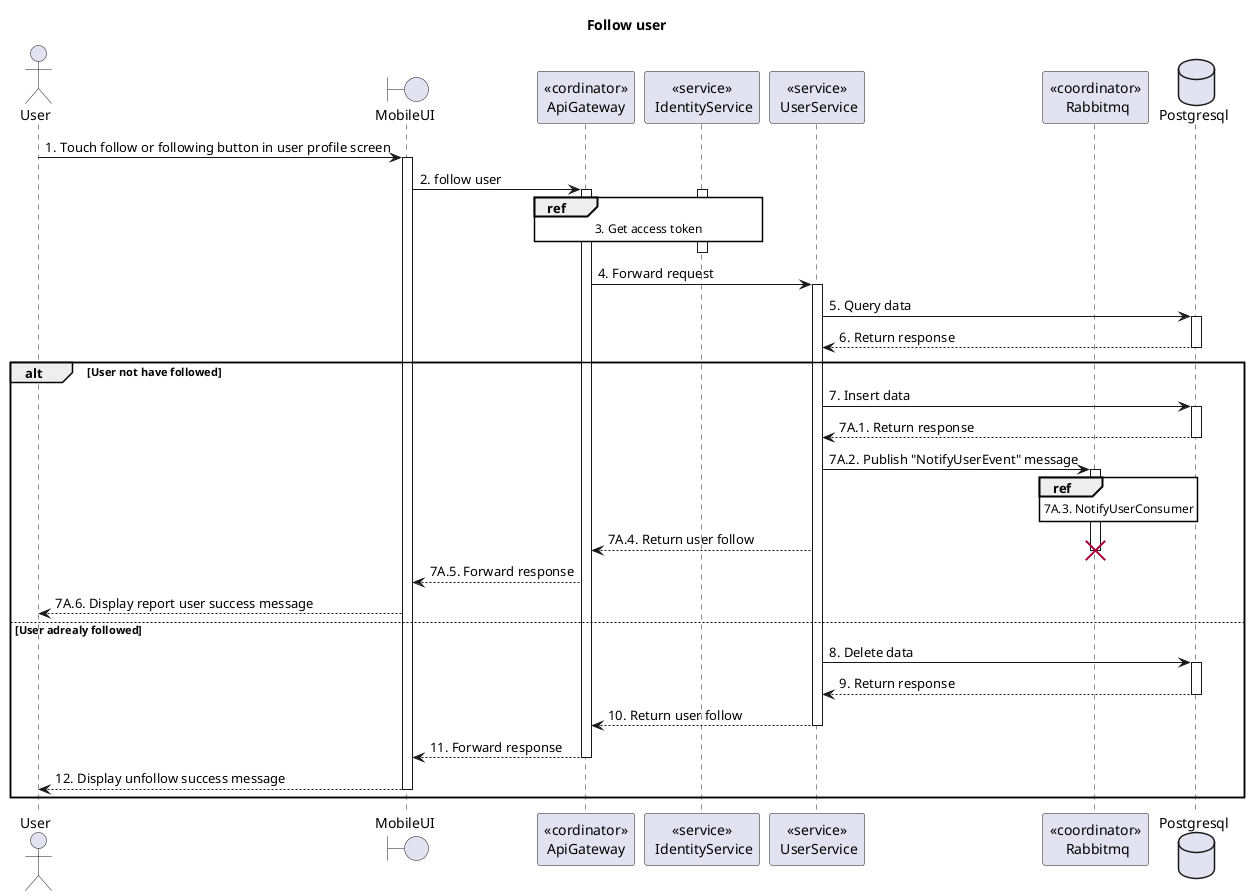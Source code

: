 @startuml Sequence
title "Follow user"

' Style section
<style>
  sequenceDiagram {
    reference {
      BackGroundColor white
    }
}
</style>

actor User
boundary MobileUI
participant "<<cordinator>>\nApiGateway" as ApiGateway
participant "<<service>>\n IdentityService" as IdentityService
participant "<<service>>\n UserService" as UserService
participant "<<coordinator>>\n Rabbitmq" as Rabbitmq
database Postgresql

User -> MobileUI ++: 1. Touch follow or following button in user profile screen
MobileUI -> ApiGateway ++: 2. follow user

activate IdentityService
ref over ApiGateway, IdentityService: 3. Get access token
ApiGateway -[hidden]-> IdentityService
deactivate IdentityService

ApiGateway -> UserService ++: 4. Forward request

UserService -> Postgresql++: 5. Query data
UserService <-- Postgresql--: 6. Return response
alt User not have followed
  UserService -> Postgresql++: 7. Insert data
  UserService <-- Postgresql--: 7A.1. Return response
  UserService -> Rabbitmq: 7A.2. Publish "NotifyUserEvent" message 
  activate Rabbitmq
  ref over Rabbitmq: 7A.3. NotifyUserConsumer
  ApiGateway <-- UserService: 7A.4. Return user follow
  destroy Rabbitmq
  MobileUI <-- ApiGateway: 7A.5. Forward response
  User <-- MobileUI: 7A.6. Display report user success message
else User adrealy followed
  UserService -> Postgresql++: 8. Delete data
  UserService <-- Postgresql--: 9. Return response
  ApiGateway <-- UserService--: 10. Return user follow
  MobileUI <-- ApiGateway--: 11. Forward response
  User <-- MobileUI--: 12. Display unfollow success message
end alt
@enduml